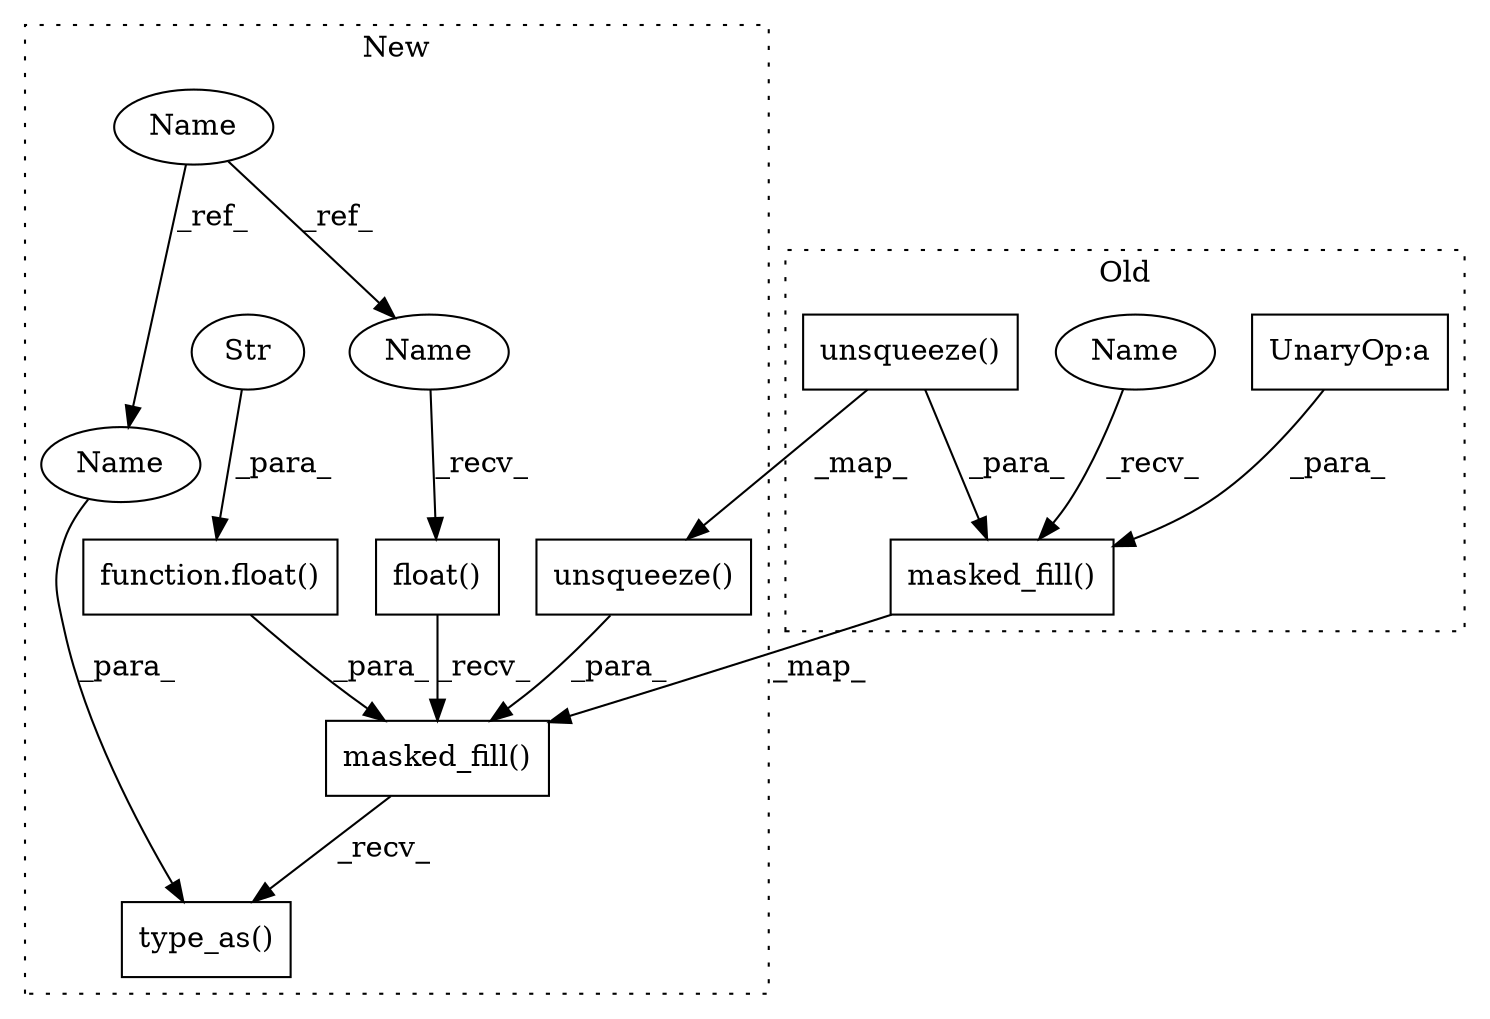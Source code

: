 digraph G {
subgraph cluster0 {
1 [label="masked_fill()" a="75" s="5081,5192" l="42,15" shape="box"];
4 [label="unsqueeze()" a="75" s="5123,5164" l="40,1" shape="box"];
5 [label="UnaryOp:a" a="61" s="5183" l="9" shape="box"];
13 [label="Name" a="87" s="5081" l="12" shape="ellipse"];
label = "Old";
style="dotted";
}
subgraph cluster1 {
2 [label="masked_fill()" a="75" s="5100,5223" l="50,15" shape="box"];
3 [label="unsqueeze()" a="75" s="5150,5191" l="40,1" shape="box"];
6 [label="type_as()" a="75" s="5100,5259" l="147,1" shape="box"];
7 [label="function.float()" a="75" s="5210,5222" l="6,1" shape="box"];
8 [label="Str" a="66" s="5216" l="6" shape="ellipse"];
9 [label="Name" a="87" s="5001" l="12" shape="ellipse"];
10 [label="float()" a="75" s="5100" l="20" shape="box"];
11 [label="Name" a="87" s="5100" l="12" shape="ellipse"];
12 [label="Name" a="87" s="5247" l="12" shape="ellipse"];
label = "New";
style="dotted";
}
1 -> 2 [label="_map_"];
2 -> 6 [label="_recv_"];
3 -> 2 [label="_para_"];
4 -> 3 [label="_map_"];
4 -> 1 [label="_para_"];
5 -> 1 [label="_para_"];
7 -> 2 [label="_para_"];
8 -> 7 [label="_para_"];
9 -> 11 [label="_ref_"];
9 -> 12 [label="_ref_"];
10 -> 2 [label="_recv_"];
11 -> 10 [label="_recv_"];
12 -> 6 [label="_para_"];
13 -> 1 [label="_recv_"];
}